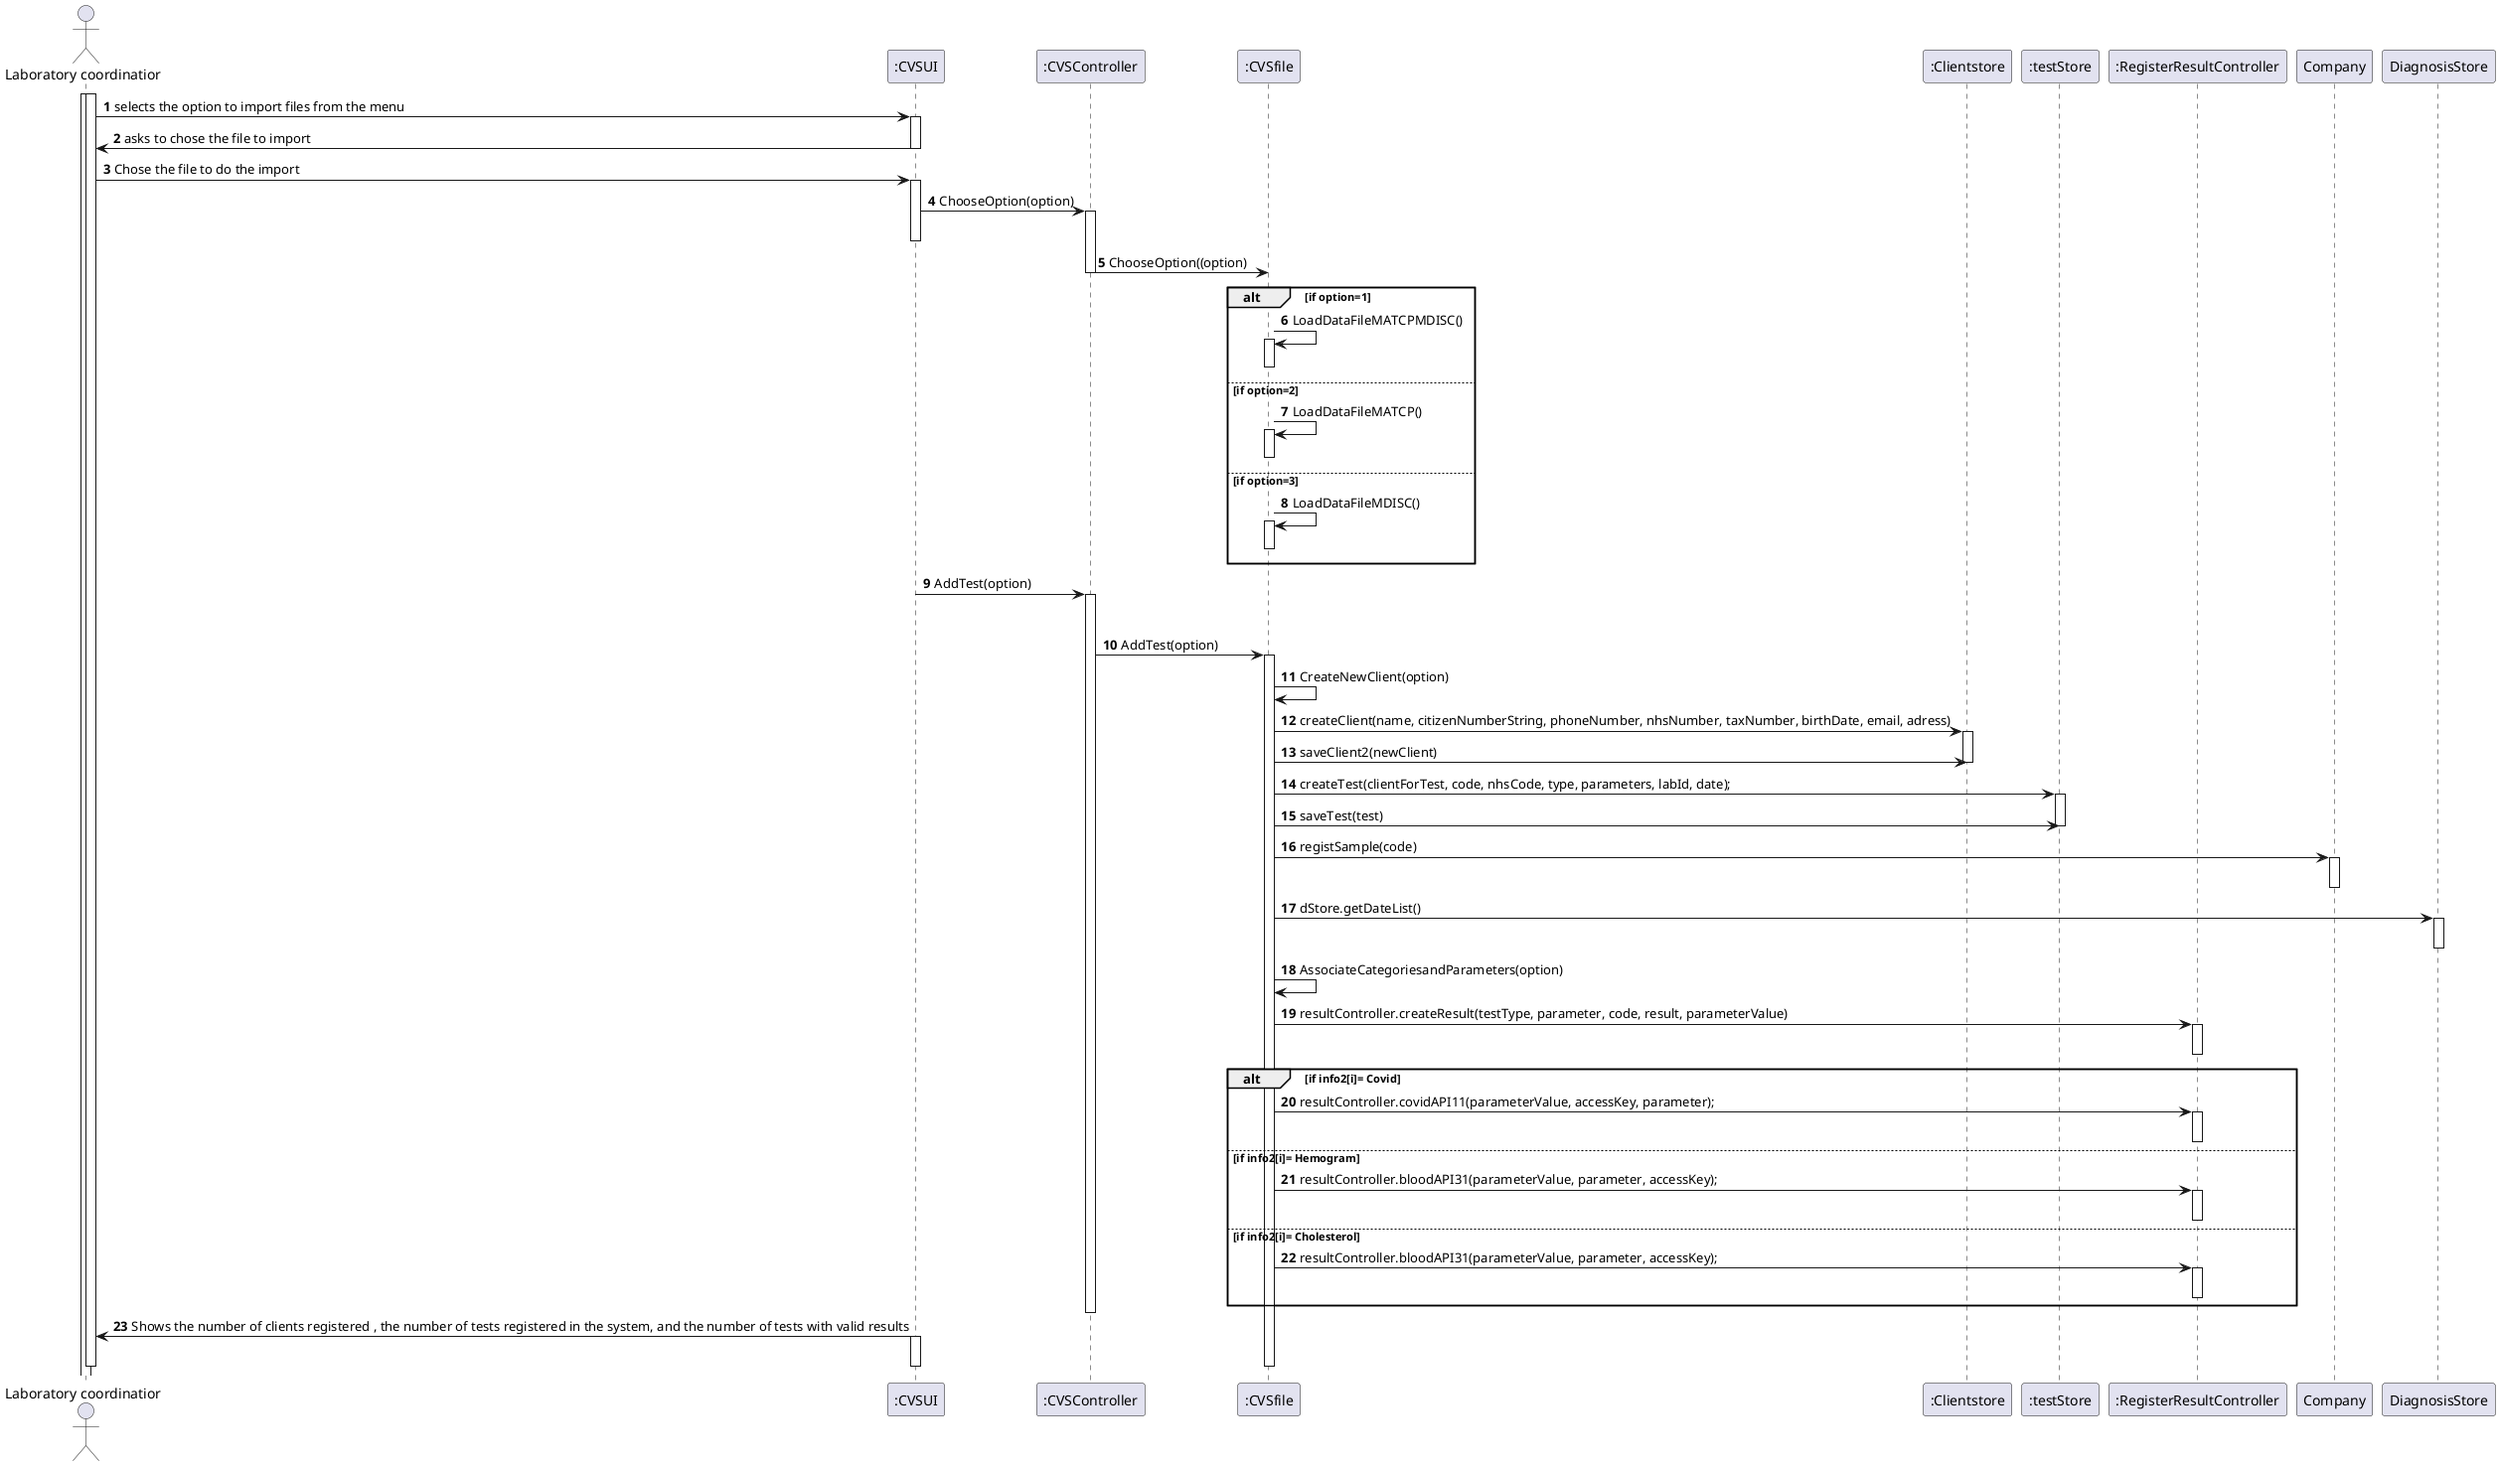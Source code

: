 @startuml
'https://plantuml.com/sequence-diagram

autonumber
actor "Laboratory coordinatior" as LC
activate LC
participant ":CVSUI" as UI
participant ":CVSController" as Controller
participant ":CVSfile" as File
participant ":Clientstore" as cStore
participant ":testStore" as tStore
participant ":RegisterResultController" as rController
participant "Company" as comp
participant "DiagnosisStore" as dStore
activate LC
LC->UI: selects the option to import files from the menu
activate UI

UI->LC :asks to chose the file to import
deactivate UI
LC->UI:Chose the file to do the import
activate UI
UI->Controller: ChooseOption(option)
activate Controller
deactivate UI
Controller->File:ChooseOption((option)
deactivate Controller
alt if option=1
File->File:LoadDataFileMATCPMDISC()
activate File
deactivate File
else if option=2
File->File:LoadDataFileMATCP()
activate File
deactivate File
else if option=3
File->File: LoadDataFileMDISC()
activate File
deactivate File
end
activate UI
UI->Controller:AddTest(option)
activate Controller
deactivate UI
Controller->File:AddTest(option)
activate File
File->File:CreateNewClient(option)
File->cStore:createClient(name, citizenNumberString, phoneNumber, nhsNumber, taxNumber, birthDate, email, adress)
activate cStore
File->cStore:saveClient2(newClient)
deactivate cStore
File->tStore:createTest(clientForTest, code, nhsCode, type, parameters, labId, date);
activate tStore
File->tStore:saveTest(test)
deactivate tStore
File->comp:registSample(code)
activate comp
deactivate comp
File->dStore: dStore.getDateList()
activate dStore
deactivate dStore
File->File:AssociateCategoriesandParameters(option)
File->rController: resultController.createResult(testType, parameter, code, result, parameterValue)
alt if info2[i]= Covid
activate rController
deactivate rController
File->rController: resultController.covidAPI11(parameterValue, accessKey, parameter);
activate rController
deactivate rController
else if info2[i]= Hemogram
File->rController :resultController.bloodAPI31(parameterValue, parameter, accessKey);
activate rController
deactivate rController
else if info2[i]= Cholesterol
File->rController :resultController.bloodAPI31(parameterValue, parameter, accessKey);
activate rController
deactivate rController
end
deactivate Controller
UI->LC:Shows the number of clients registered , the number of tests registered in the system, and the number of tests with valid results
activate UI
deactivate UI
deactivate File
deactivate LC
@enduml